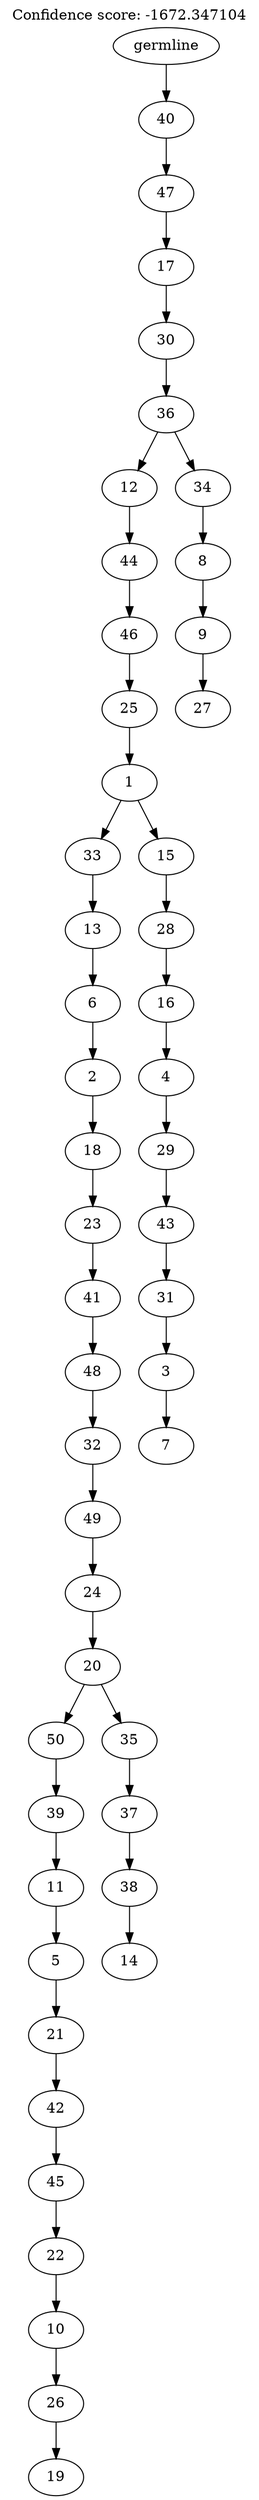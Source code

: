 digraph g {
	"49" -> "50";
	"50" [label="19"];
	"48" -> "49";
	"49" [label="26"];
	"47" -> "48";
	"48" [label="10"];
	"46" -> "47";
	"47" [label="22"];
	"45" -> "46";
	"46" [label="45"];
	"44" -> "45";
	"45" [label="42"];
	"43" -> "44";
	"44" [label="21"];
	"42" -> "43";
	"43" [label="5"];
	"41" -> "42";
	"42" [label="11"];
	"40" -> "41";
	"41" [label="39"];
	"38" -> "39";
	"39" [label="14"];
	"37" -> "38";
	"38" [label="38"];
	"36" -> "37";
	"37" [label="37"];
	"35" -> "36";
	"36" [label="35"];
	"35" -> "40";
	"40" [label="50"];
	"34" -> "35";
	"35" [label="20"];
	"33" -> "34";
	"34" [label="24"];
	"32" -> "33";
	"33" [label="49"];
	"31" -> "32";
	"32" [label="32"];
	"30" -> "31";
	"31" [label="48"];
	"29" -> "30";
	"30" [label="41"];
	"28" -> "29";
	"29" [label="23"];
	"27" -> "28";
	"28" [label="18"];
	"26" -> "27";
	"27" [label="2"];
	"25" -> "26";
	"26" [label="6"];
	"24" -> "25";
	"25" [label="13"];
	"22" -> "23";
	"23" [label="7"];
	"21" -> "22";
	"22" [label="3"];
	"20" -> "21";
	"21" [label="31"];
	"19" -> "20";
	"20" [label="43"];
	"18" -> "19";
	"19" [label="29"];
	"17" -> "18";
	"18" [label="4"];
	"16" -> "17";
	"17" [label="16"];
	"15" -> "16";
	"16" [label="28"];
	"14" -> "15";
	"15" [label="15"];
	"14" -> "24";
	"24" [label="33"];
	"13" -> "14";
	"14" [label="1"];
	"12" -> "13";
	"13" [label="25"];
	"11" -> "12";
	"12" [label="46"];
	"10" -> "11";
	"11" [label="44"];
	"8" -> "9";
	"9" [label="27"];
	"7" -> "8";
	"8" [label="9"];
	"6" -> "7";
	"7" [label="8"];
	"5" -> "6";
	"6" [label="34"];
	"5" -> "10";
	"10" [label="12"];
	"4" -> "5";
	"5" [label="36"];
	"3" -> "4";
	"4" [label="30"];
	"2" -> "3";
	"3" [label="17"];
	"1" -> "2";
	"2" [label="47"];
	"0" -> "1";
	"1" [label="40"];
	"0" [label="germline"];
	labelloc="t";
	label="Confidence score: -1672.347104";
}
